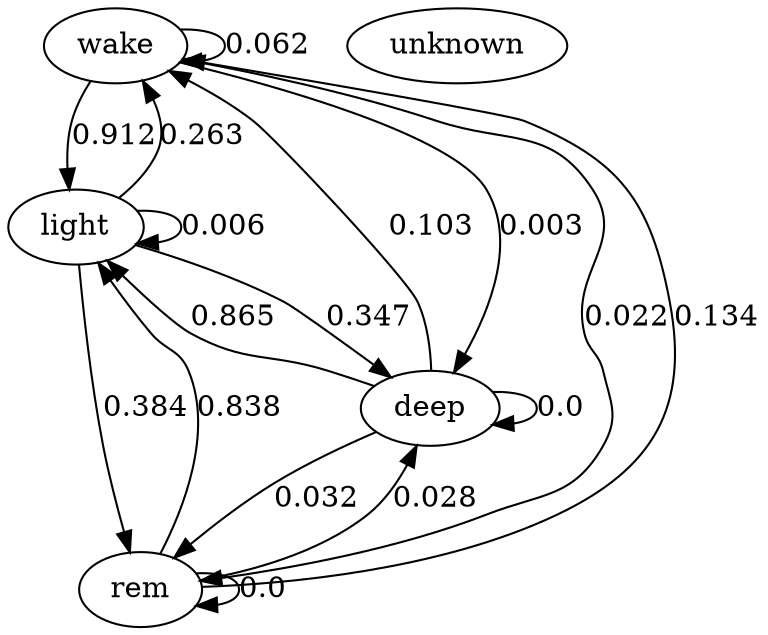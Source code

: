 digraph  {
wake;
light;
rem;
deep;
unknown;
wake -> wake  [key=0, label="0.062", weight="0.062"];
wake -> light  [key=0, label="0.912", weight="0.912"];
wake -> rem  [key=0, label="0.022", weight="0.022"];
wake -> deep  [key=0, label="0.003", weight="0.003"];
light -> wake  [key=0, label="0.263", weight="0.263"];
light -> light  [key=0, label="0.006", weight="0.006"];
light -> rem  [key=0, label="0.384", weight="0.384"];
light -> deep  [key=0, label="0.347", weight="0.347"];
rem -> wake  [key=0, label="0.134", weight="0.134"];
rem -> light  [key=0, label="0.838", weight="0.838"];
rem -> rem  [key=0, label="0.0", weight="0.0"];
rem -> deep  [key=0, label="0.028", weight="0.028"];
deep -> wake  [key=0, label="0.103", weight="0.103"];
deep -> light  [key=0, label="0.865", weight="0.865"];
deep -> rem  [key=0, label="0.032", weight="0.032"];
deep -> deep  [key=0, label="0.0", weight="0.0"];
}
